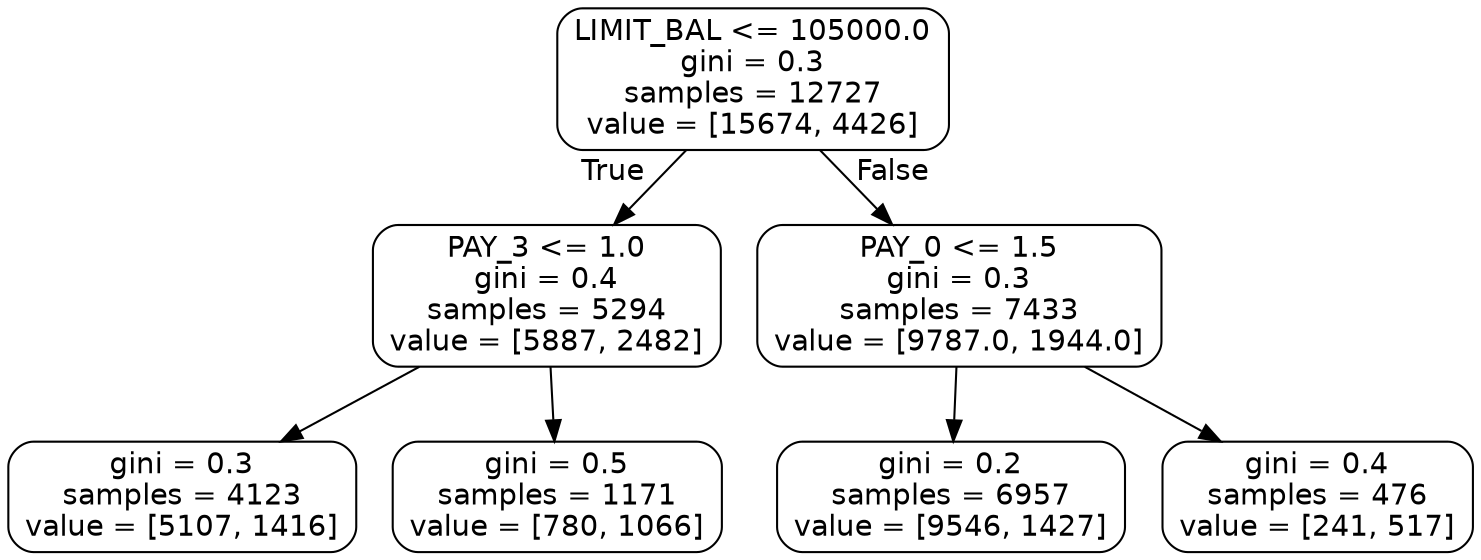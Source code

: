 digraph Tree {
node [shape=box, style="rounded", color="black", fontname="helvetica"] ;
edge [fontname="helvetica"] ;
0 [label="LIMIT_BAL <= 105000.0\ngini = 0.3\nsamples = 12727\nvalue = [15674, 4426]"] ;
1 [label="PAY_3 <= 1.0\ngini = 0.4\nsamples = 5294\nvalue = [5887, 2482]"] ;
0 -> 1 [labeldistance=2.5, labelangle=45, headlabel="True"] ;
2 [label="gini = 0.3\nsamples = 4123\nvalue = [5107, 1416]"] ;
1 -> 2 ;
3 [label="gini = 0.5\nsamples = 1171\nvalue = [780, 1066]"] ;
1 -> 3 ;
4 [label="PAY_0 <= 1.5\ngini = 0.3\nsamples = 7433\nvalue = [9787.0, 1944.0]"] ;
0 -> 4 [labeldistance=2.5, labelangle=-45, headlabel="False"] ;
5 [label="gini = 0.2\nsamples = 6957\nvalue = [9546, 1427]"] ;
4 -> 5 ;
6 [label="gini = 0.4\nsamples = 476\nvalue = [241, 517]"] ;
4 -> 6 ;
}